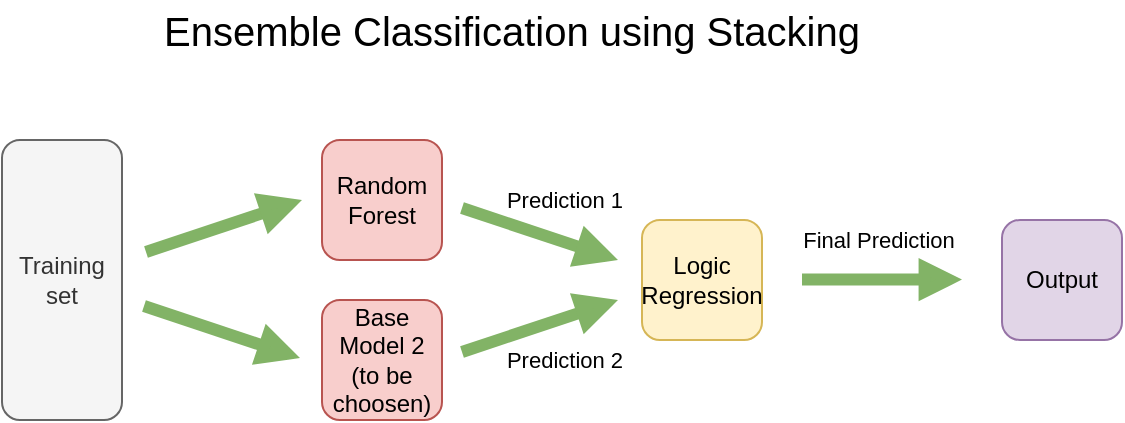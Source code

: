 <mxfile version="24.7.17">
  <diagram id="C5RBs43oDa-KdzZeNtuy" name="Page-1">
    <mxGraphModel dx="719" dy="560" grid="1" gridSize="10" guides="1" tooltips="1" connect="1" arrows="1" fold="1" page="1" pageScale="1" pageWidth="1169" pageHeight="827" math="0" shadow="0">
      <root>
        <mxCell id="WIyWlLk6GJQsqaUBKTNV-0" />
        <mxCell id="WIyWlLk6GJQsqaUBKTNV-1" parent="WIyWlLk6GJQsqaUBKTNV-0" />
        <mxCell id="DBE4CibH7lqnU8XkQw9H-5" style="rounded=0;orthogonalLoop=1;jettySize=auto;html=1;endArrow=block;endFill=1;fillColor=#d5e8d4;strokeColor=#82b366;strokeWidth=6;targetPerimeterSpacing=0;jumpStyle=none;jumpSize=6;endSize=6;sourcePerimeterSpacing=12;" edge="1" parent="WIyWlLk6GJQsqaUBKTNV-1" source="DBE4CibH7lqnU8XkQw9H-1">
          <mxGeometry relative="1" as="geometry">
            <mxPoint x="240" y="200" as="targetPoint" />
          </mxGeometry>
        </mxCell>
        <mxCell id="DBE4CibH7lqnU8XkQw9H-1" value="Training&lt;div&gt;set&lt;/div&gt;" style="rounded=1;whiteSpace=wrap;html=1;flipV=1;flipH=0;direction=south;fillColor=#f5f5f5;strokeColor=#666666;fontColor=#333333;" vertex="1" parent="WIyWlLk6GJQsqaUBKTNV-1">
          <mxGeometry x="90" y="170" width="60" height="140" as="geometry" />
        </mxCell>
        <mxCell id="DBE4CibH7lqnU8XkQw9H-2" value="Random Forest" style="rounded=1;whiteSpace=wrap;html=1;fillColor=#f8cecc;strokeColor=#b85450;" vertex="1" parent="WIyWlLk6GJQsqaUBKTNV-1">
          <mxGeometry x="250" y="170" width="60" height="60" as="geometry" />
        </mxCell>
        <mxCell id="DBE4CibH7lqnU8XkQw9H-3" value="Base Model 2 (to be choosen)" style="rounded=1;whiteSpace=wrap;html=1;fillColor=#f8cecc;strokeColor=#b85450;" vertex="1" parent="WIyWlLk6GJQsqaUBKTNV-1">
          <mxGeometry x="250" y="250" width="60" height="60" as="geometry" />
        </mxCell>
        <mxCell id="DBE4CibH7lqnU8XkQw9H-4" value="Logic Regression" style="rounded=1;whiteSpace=wrap;html=1;fillColor=#fff2cc;strokeColor=#d6b656;" vertex="1" parent="WIyWlLk6GJQsqaUBKTNV-1">
          <mxGeometry x="410" y="210" width="60" height="60" as="geometry" />
        </mxCell>
        <mxCell id="DBE4CibH7lqnU8XkQw9H-7" style="rounded=0;orthogonalLoop=1;jettySize=auto;html=1;endArrow=block;endFill=1;fillColor=#d5e8d4;strokeColor=#82b366;strokeWidth=6;targetPerimeterSpacing=0;jumpStyle=none;jumpSize=6;endSize=6;sourcePerimeterSpacing=12;" edge="1" parent="WIyWlLk6GJQsqaUBKTNV-1">
          <mxGeometry relative="1" as="geometry">
            <mxPoint x="161" y="253.0" as="sourcePoint" />
            <mxPoint x="239" y="279.0" as="targetPoint" />
          </mxGeometry>
        </mxCell>
        <mxCell id="DBE4CibH7lqnU8XkQw9H-8" style="rounded=0;orthogonalLoop=1;jettySize=auto;html=1;endArrow=block;endFill=1;fillColor=#d5e8d4;strokeColor=#82b366;strokeWidth=6;targetPerimeterSpacing=0;jumpStyle=none;jumpSize=6;endSize=6;sourcePerimeterSpacing=12;" edge="1" parent="WIyWlLk6GJQsqaUBKTNV-1">
          <mxGeometry relative="1" as="geometry">
            <mxPoint x="320" y="204.0" as="sourcePoint" />
            <mxPoint x="398" y="230.0" as="targetPoint" />
          </mxGeometry>
        </mxCell>
        <mxCell id="DBE4CibH7lqnU8XkQw9H-10" value="Prediction 1" style="edgeLabel;html=1;align=center;verticalAlign=middle;resizable=0;points=[];" vertex="1" connectable="0" parent="DBE4CibH7lqnU8XkQw9H-8">
          <mxGeometry x="-0.393" y="-1" relative="1" as="geometry">
            <mxPoint x="27" y="-13" as="offset" />
          </mxGeometry>
        </mxCell>
        <mxCell id="DBE4CibH7lqnU8XkQw9H-9" style="rounded=0;orthogonalLoop=1;jettySize=auto;html=1;endArrow=block;endFill=1;fillColor=#d5e8d4;strokeColor=#82b366;strokeWidth=6;targetPerimeterSpacing=0;jumpStyle=none;jumpSize=6;endSize=6;sourcePerimeterSpacing=12;" edge="1" parent="WIyWlLk6GJQsqaUBKTNV-1">
          <mxGeometry relative="1" as="geometry">
            <mxPoint x="320" y="276" as="sourcePoint" />
            <mxPoint x="398" y="250" as="targetPoint" />
          </mxGeometry>
        </mxCell>
        <mxCell id="DBE4CibH7lqnU8XkQw9H-11" value="Prediction 2" style="edgeLabel;html=1;align=center;verticalAlign=middle;resizable=0;points=[];" vertex="1" connectable="0" parent="DBE4CibH7lqnU8XkQw9H-9">
          <mxGeometry x="-0.088" y="1" relative="1" as="geometry">
            <mxPoint x="15" y="17" as="offset" />
          </mxGeometry>
        </mxCell>
        <mxCell id="DBE4CibH7lqnU8XkQw9H-12" style="rounded=0;orthogonalLoop=1;jettySize=auto;html=1;endArrow=block;endFill=1;fillColor=#d5e8d4;strokeColor=#82b366;strokeWidth=6;targetPerimeterSpacing=0;jumpStyle=none;jumpSize=6;endSize=6;sourcePerimeterSpacing=12;" edge="1" parent="WIyWlLk6GJQsqaUBKTNV-1">
          <mxGeometry relative="1" as="geometry">
            <mxPoint x="490" y="239.8" as="sourcePoint" />
            <mxPoint x="570" y="239.8" as="targetPoint" />
            <Array as="points">
              <mxPoint x="530" y="239.8" />
            </Array>
          </mxGeometry>
        </mxCell>
        <mxCell id="DBE4CibH7lqnU8XkQw9H-13" value="Final Prediction" style="edgeLabel;html=1;align=center;verticalAlign=middle;resizable=0;points=[];" vertex="1" connectable="0" parent="DBE4CibH7lqnU8XkQw9H-12">
          <mxGeometry x="-0.393" y="-1" relative="1" as="geometry">
            <mxPoint x="13" y="-21" as="offset" />
          </mxGeometry>
        </mxCell>
        <mxCell id="DBE4CibH7lqnU8XkQw9H-14" value="Output" style="rounded=1;whiteSpace=wrap;html=1;fillColor=#e1d5e7;strokeColor=#9673a6;" vertex="1" parent="WIyWlLk6GJQsqaUBKTNV-1">
          <mxGeometry x="590" y="210" width="60" height="60" as="geometry" />
        </mxCell>
        <mxCell id="DBE4CibH7lqnU8XkQw9H-15" value="Ensemble Classification using Stacking" style="text;html=1;align=center;verticalAlign=middle;whiteSpace=wrap;rounded=0;fontSize=20;" vertex="1" parent="WIyWlLk6GJQsqaUBKTNV-1">
          <mxGeometry x="150" y="100" width="390" height="30" as="geometry" />
        </mxCell>
      </root>
    </mxGraphModel>
  </diagram>
</mxfile>
